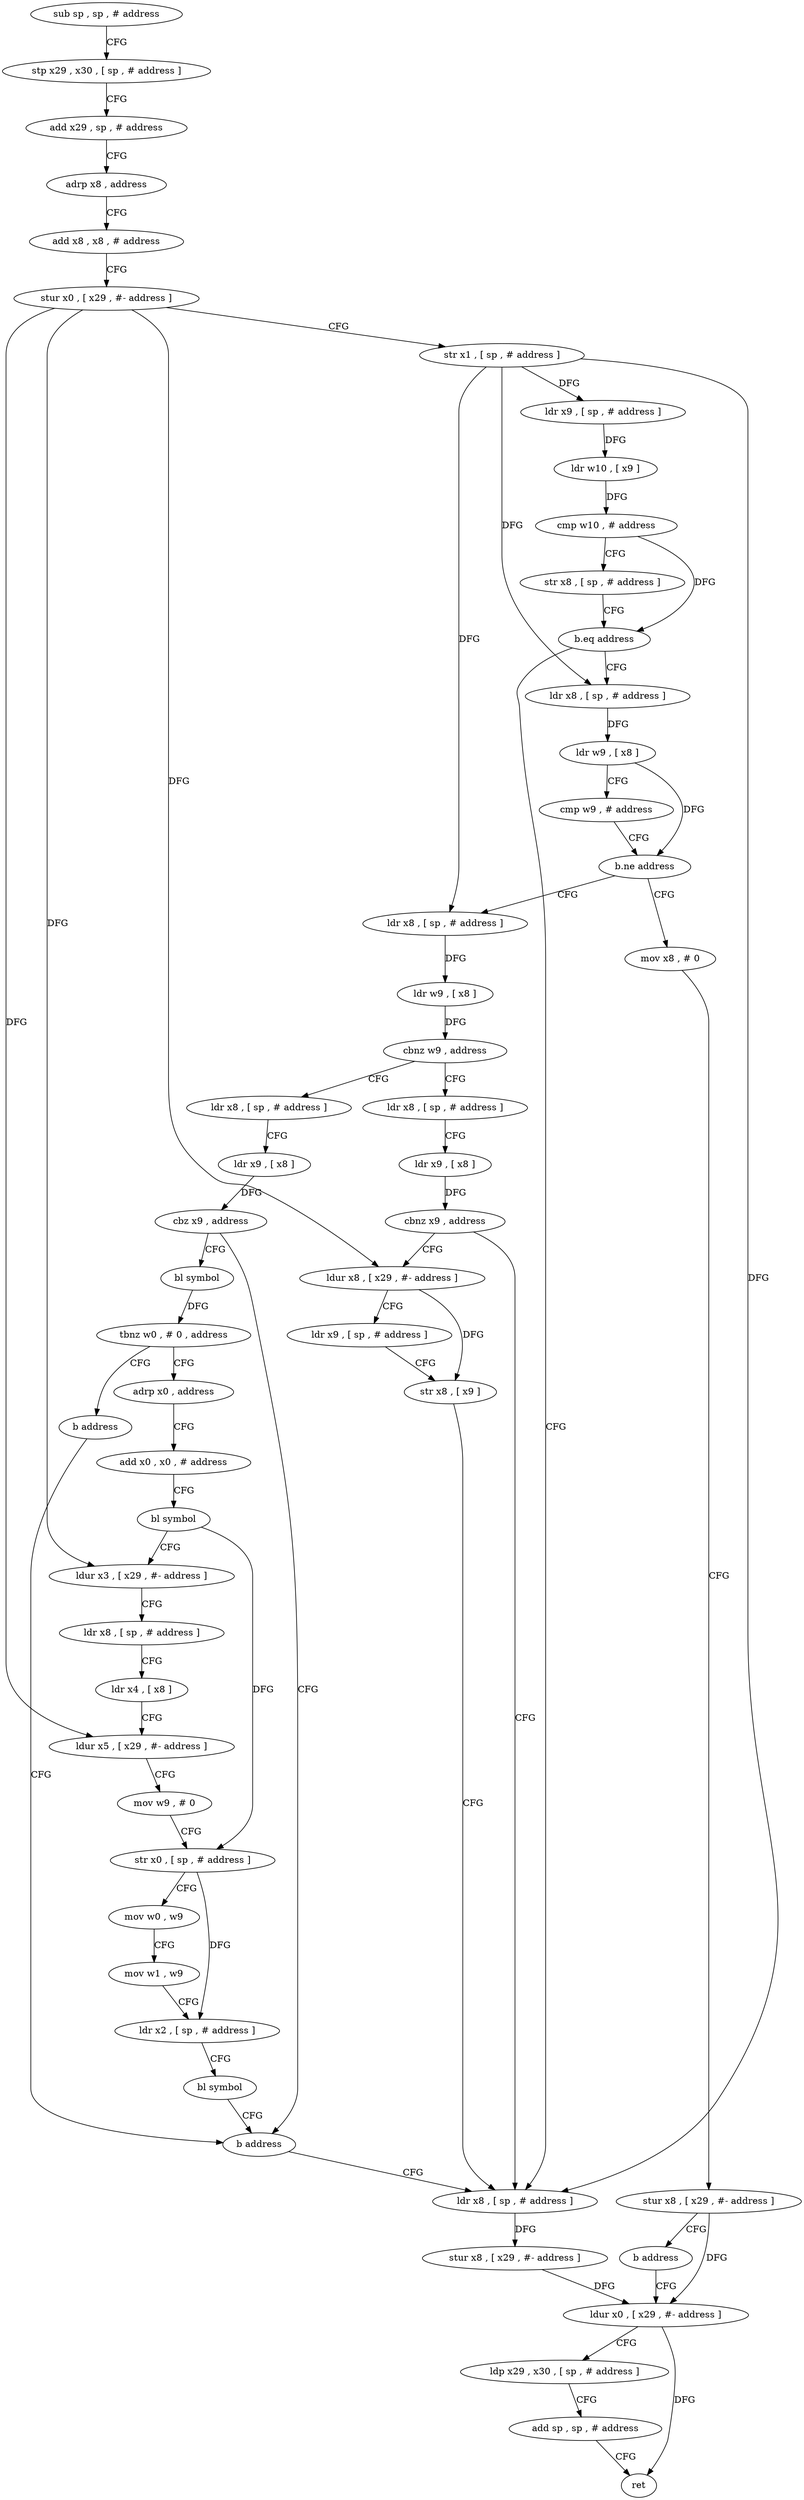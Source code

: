 digraph "func" {
"4267264" [label = "sub sp , sp , # address" ]
"4267268" [label = "stp x29 , x30 , [ sp , # address ]" ]
"4267272" [label = "add x29 , sp , # address" ]
"4267276" [label = "adrp x8 , address" ]
"4267280" [label = "add x8 , x8 , # address" ]
"4267284" [label = "stur x0 , [ x29 , #- address ]" ]
"4267288" [label = "str x1 , [ sp , # address ]" ]
"4267292" [label = "ldr x9 , [ sp , # address ]" ]
"4267296" [label = "ldr w10 , [ x9 ]" ]
"4267300" [label = "cmp w10 , # address" ]
"4267304" [label = "str x8 , [ sp , # address ]" ]
"4267308" [label = "b.eq address" ]
"4267456" [label = "ldr x8 , [ sp , # address ]" ]
"4267312" [label = "ldr x8 , [ sp , # address ]" ]
"4267460" [label = "stur x8 , [ x29 , #- address ]" ]
"4267464" [label = "ldur x0 , [ x29 , #- address ]" ]
"4267316" [label = "ldr w9 , [ x8 ]" ]
"4267320" [label = "cmp w9 , # address" ]
"4267324" [label = "b.ne address" ]
"4267340" [label = "ldr x8 , [ sp , # address ]" ]
"4267328" [label = "mov x8 , # 0" ]
"4267344" [label = "ldr w9 , [ x8 ]" ]
"4267348" [label = "cbnz w9 , address" ]
"4267432" [label = "ldr x8 , [ sp , # address ]" ]
"4267352" [label = "ldr x8 , [ sp , # address ]" ]
"4267332" [label = "stur x8 , [ x29 , #- address ]" ]
"4267336" [label = "b address" ]
"4267436" [label = "ldr x9 , [ x8 ]" ]
"4267440" [label = "cbnz x9 , address" ]
"4267444" [label = "ldur x8 , [ x29 , #- address ]" ]
"4267356" [label = "ldr x9 , [ x8 ]" ]
"4267360" [label = "cbz x9 , address" ]
"4267428" [label = "b address" ]
"4267364" [label = "bl symbol" ]
"4267468" [label = "ldp x29 , x30 , [ sp , # address ]" ]
"4267472" [label = "add sp , sp , # address" ]
"4267476" [label = "ret" ]
"4267448" [label = "ldr x9 , [ sp , # address ]" ]
"4267452" [label = "str x8 , [ x9 ]" ]
"4267368" [label = "tbnz w0 , # 0 , address" ]
"4267376" [label = "adrp x0 , address" ]
"4267372" [label = "b address" ]
"4267380" [label = "add x0 , x0 , # address" ]
"4267384" [label = "bl symbol" ]
"4267388" [label = "ldur x3 , [ x29 , #- address ]" ]
"4267392" [label = "ldr x8 , [ sp , # address ]" ]
"4267396" [label = "ldr x4 , [ x8 ]" ]
"4267400" [label = "ldur x5 , [ x29 , #- address ]" ]
"4267404" [label = "mov w9 , # 0" ]
"4267408" [label = "str x0 , [ sp , # address ]" ]
"4267412" [label = "mov w0 , w9" ]
"4267416" [label = "mov w1 , w9" ]
"4267420" [label = "ldr x2 , [ sp , # address ]" ]
"4267424" [label = "bl symbol" ]
"4267264" -> "4267268" [ label = "CFG" ]
"4267268" -> "4267272" [ label = "CFG" ]
"4267272" -> "4267276" [ label = "CFG" ]
"4267276" -> "4267280" [ label = "CFG" ]
"4267280" -> "4267284" [ label = "CFG" ]
"4267284" -> "4267288" [ label = "CFG" ]
"4267284" -> "4267444" [ label = "DFG" ]
"4267284" -> "4267388" [ label = "DFG" ]
"4267284" -> "4267400" [ label = "DFG" ]
"4267288" -> "4267292" [ label = "DFG" ]
"4267288" -> "4267456" [ label = "DFG" ]
"4267288" -> "4267312" [ label = "DFG" ]
"4267288" -> "4267340" [ label = "DFG" ]
"4267292" -> "4267296" [ label = "DFG" ]
"4267296" -> "4267300" [ label = "DFG" ]
"4267300" -> "4267304" [ label = "CFG" ]
"4267300" -> "4267308" [ label = "DFG" ]
"4267304" -> "4267308" [ label = "CFG" ]
"4267308" -> "4267456" [ label = "CFG" ]
"4267308" -> "4267312" [ label = "CFG" ]
"4267456" -> "4267460" [ label = "DFG" ]
"4267312" -> "4267316" [ label = "DFG" ]
"4267460" -> "4267464" [ label = "DFG" ]
"4267464" -> "4267468" [ label = "CFG" ]
"4267464" -> "4267476" [ label = "DFG" ]
"4267316" -> "4267320" [ label = "CFG" ]
"4267316" -> "4267324" [ label = "DFG" ]
"4267320" -> "4267324" [ label = "CFG" ]
"4267324" -> "4267340" [ label = "CFG" ]
"4267324" -> "4267328" [ label = "CFG" ]
"4267340" -> "4267344" [ label = "DFG" ]
"4267328" -> "4267332" [ label = "CFG" ]
"4267344" -> "4267348" [ label = "DFG" ]
"4267348" -> "4267432" [ label = "CFG" ]
"4267348" -> "4267352" [ label = "CFG" ]
"4267432" -> "4267436" [ label = "CFG" ]
"4267352" -> "4267356" [ label = "CFG" ]
"4267332" -> "4267336" [ label = "CFG" ]
"4267332" -> "4267464" [ label = "DFG" ]
"4267336" -> "4267464" [ label = "CFG" ]
"4267436" -> "4267440" [ label = "DFG" ]
"4267440" -> "4267456" [ label = "CFG" ]
"4267440" -> "4267444" [ label = "CFG" ]
"4267444" -> "4267448" [ label = "CFG" ]
"4267444" -> "4267452" [ label = "DFG" ]
"4267356" -> "4267360" [ label = "DFG" ]
"4267360" -> "4267428" [ label = "CFG" ]
"4267360" -> "4267364" [ label = "CFG" ]
"4267428" -> "4267456" [ label = "CFG" ]
"4267364" -> "4267368" [ label = "DFG" ]
"4267468" -> "4267472" [ label = "CFG" ]
"4267472" -> "4267476" [ label = "CFG" ]
"4267448" -> "4267452" [ label = "CFG" ]
"4267452" -> "4267456" [ label = "CFG" ]
"4267368" -> "4267376" [ label = "CFG" ]
"4267368" -> "4267372" [ label = "CFG" ]
"4267376" -> "4267380" [ label = "CFG" ]
"4267372" -> "4267428" [ label = "CFG" ]
"4267380" -> "4267384" [ label = "CFG" ]
"4267384" -> "4267388" [ label = "CFG" ]
"4267384" -> "4267408" [ label = "DFG" ]
"4267388" -> "4267392" [ label = "CFG" ]
"4267392" -> "4267396" [ label = "CFG" ]
"4267396" -> "4267400" [ label = "CFG" ]
"4267400" -> "4267404" [ label = "CFG" ]
"4267404" -> "4267408" [ label = "CFG" ]
"4267408" -> "4267412" [ label = "CFG" ]
"4267408" -> "4267420" [ label = "DFG" ]
"4267412" -> "4267416" [ label = "CFG" ]
"4267416" -> "4267420" [ label = "CFG" ]
"4267420" -> "4267424" [ label = "CFG" ]
"4267424" -> "4267428" [ label = "CFG" ]
}
